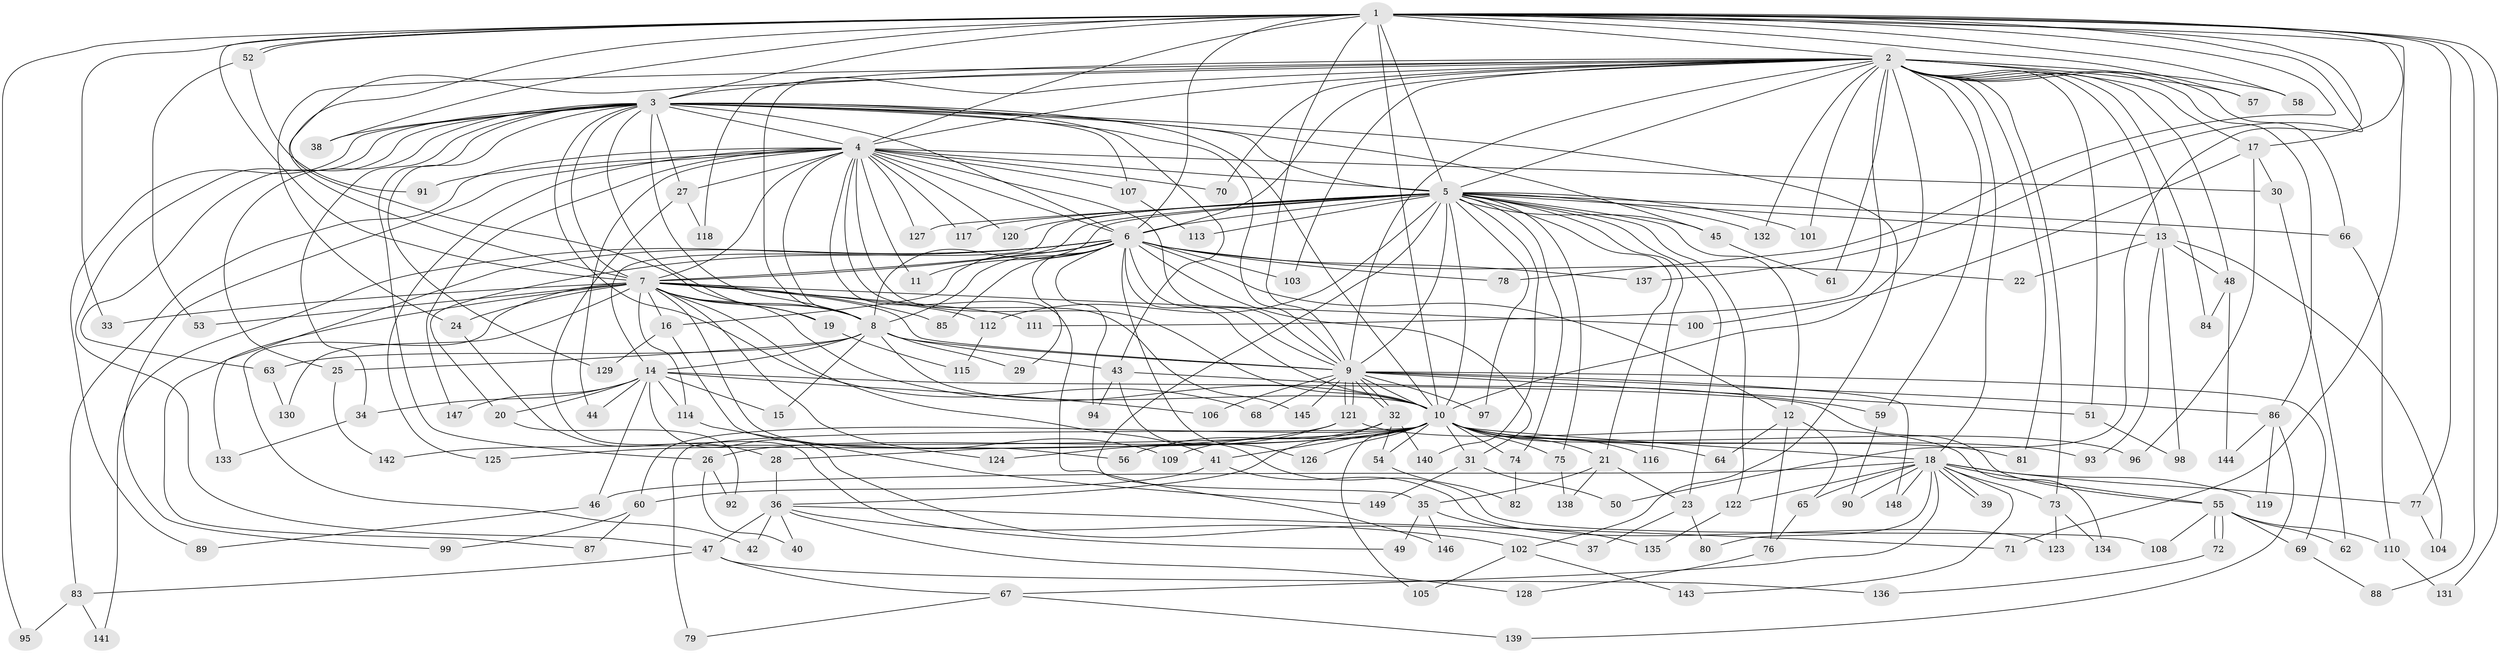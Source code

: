 // Generated by graph-tools (version 1.1) at 2025/01/03/09/25 03:01:24]
// undirected, 149 vertices, 323 edges
graph export_dot {
graph [start="1"]
  node [color=gray90,style=filled];
  1;
  2;
  3;
  4;
  5;
  6;
  7;
  8;
  9;
  10;
  11;
  12;
  13;
  14;
  15;
  16;
  17;
  18;
  19;
  20;
  21;
  22;
  23;
  24;
  25;
  26;
  27;
  28;
  29;
  30;
  31;
  32;
  33;
  34;
  35;
  36;
  37;
  38;
  39;
  40;
  41;
  42;
  43;
  44;
  45;
  46;
  47;
  48;
  49;
  50;
  51;
  52;
  53;
  54;
  55;
  56;
  57;
  58;
  59;
  60;
  61;
  62;
  63;
  64;
  65;
  66;
  67;
  68;
  69;
  70;
  71;
  72;
  73;
  74;
  75;
  76;
  77;
  78;
  79;
  80;
  81;
  82;
  83;
  84;
  85;
  86;
  87;
  88;
  89;
  90;
  91;
  92;
  93;
  94;
  95;
  96;
  97;
  98;
  99;
  100;
  101;
  102;
  103;
  104;
  105;
  106;
  107;
  108;
  109;
  110;
  111;
  112;
  113;
  114;
  115;
  116;
  117;
  118;
  119;
  120;
  121;
  122;
  123;
  124;
  125;
  126;
  127;
  128;
  129;
  130;
  131;
  132;
  133;
  134;
  135;
  136;
  137;
  138;
  139;
  140;
  141;
  142;
  143;
  144;
  145;
  146;
  147;
  148;
  149;
  1 -- 2;
  1 -- 3;
  1 -- 4;
  1 -- 5;
  1 -- 6;
  1 -- 7;
  1 -- 8;
  1 -- 9;
  1 -- 10;
  1 -- 17;
  1 -- 33;
  1 -- 38;
  1 -- 50;
  1 -- 52;
  1 -- 52;
  1 -- 57;
  1 -- 58;
  1 -- 71;
  1 -- 77;
  1 -- 78;
  1 -- 88;
  1 -- 95;
  1 -- 131;
  1 -- 137;
  2 -- 3;
  2 -- 4;
  2 -- 5;
  2 -- 6;
  2 -- 7;
  2 -- 8;
  2 -- 9;
  2 -- 10;
  2 -- 13;
  2 -- 17;
  2 -- 18;
  2 -- 24;
  2 -- 48;
  2 -- 51;
  2 -- 57;
  2 -- 58;
  2 -- 59;
  2 -- 61;
  2 -- 66;
  2 -- 70;
  2 -- 73;
  2 -- 81;
  2 -- 84;
  2 -- 86;
  2 -- 101;
  2 -- 103;
  2 -- 111;
  2 -- 118;
  2 -- 132;
  3 -- 4;
  3 -- 5;
  3 -- 6;
  3 -- 7;
  3 -- 8;
  3 -- 9;
  3 -- 10;
  3 -- 19;
  3 -- 25;
  3 -- 26;
  3 -- 27;
  3 -- 34;
  3 -- 38;
  3 -- 43;
  3 -- 45;
  3 -- 47;
  3 -- 63;
  3 -- 68;
  3 -- 89;
  3 -- 102;
  3 -- 107;
  3 -- 129;
  4 -- 5;
  4 -- 6;
  4 -- 7;
  4 -- 8;
  4 -- 9;
  4 -- 10;
  4 -- 11;
  4 -- 27;
  4 -- 30;
  4 -- 44;
  4 -- 70;
  4 -- 83;
  4 -- 91;
  4 -- 99;
  4 -- 107;
  4 -- 117;
  4 -- 120;
  4 -- 125;
  4 -- 127;
  4 -- 145;
  4 -- 146;
  4 -- 147;
  5 -- 6;
  5 -- 7;
  5 -- 8;
  5 -- 9;
  5 -- 10;
  5 -- 12;
  5 -- 13;
  5 -- 14;
  5 -- 21;
  5 -- 23;
  5 -- 35;
  5 -- 45;
  5 -- 66;
  5 -- 74;
  5 -- 75;
  5 -- 97;
  5 -- 101;
  5 -- 112;
  5 -- 113;
  5 -- 116;
  5 -- 117;
  5 -- 120;
  5 -- 122;
  5 -- 127;
  5 -- 132;
  5 -- 140;
  6 -- 7;
  6 -- 8;
  6 -- 9;
  6 -- 10;
  6 -- 11;
  6 -- 12;
  6 -- 16;
  6 -- 20;
  6 -- 22;
  6 -- 29;
  6 -- 31;
  6 -- 78;
  6 -- 85;
  6 -- 94;
  6 -- 103;
  6 -- 126;
  6 -- 133;
  6 -- 137;
  6 -- 141;
  7 -- 8;
  7 -- 9;
  7 -- 10;
  7 -- 16;
  7 -- 19;
  7 -- 24;
  7 -- 33;
  7 -- 41;
  7 -- 42;
  7 -- 53;
  7 -- 56;
  7 -- 85;
  7 -- 87;
  7 -- 100;
  7 -- 109;
  7 -- 111;
  7 -- 112;
  7 -- 114;
  7 -- 130;
  8 -- 9;
  8 -- 10;
  8 -- 14;
  8 -- 15;
  8 -- 25;
  8 -- 29;
  8 -- 43;
  8 -- 63;
  9 -- 10;
  9 -- 32;
  9 -- 32;
  9 -- 51;
  9 -- 68;
  9 -- 69;
  9 -- 86;
  9 -- 97;
  9 -- 106;
  9 -- 121;
  9 -- 121;
  9 -- 145;
  9 -- 148;
  10 -- 18;
  10 -- 21;
  10 -- 26;
  10 -- 28;
  10 -- 31;
  10 -- 41;
  10 -- 54;
  10 -- 60;
  10 -- 64;
  10 -- 74;
  10 -- 75;
  10 -- 79;
  10 -- 81;
  10 -- 93;
  10 -- 96;
  10 -- 105;
  10 -- 109;
  10 -- 116;
  10 -- 126;
  10 -- 142;
  12 -- 64;
  12 -- 65;
  12 -- 76;
  13 -- 22;
  13 -- 48;
  13 -- 93;
  13 -- 98;
  13 -- 104;
  14 -- 15;
  14 -- 20;
  14 -- 34;
  14 -- 37;
  14 -- 44;
  14 -- 46;
  14 -- 55;
  14 -- 106;
  14 -- 114;
  14 -- 147;
  16 -- 124;
  16 -- 129;
  17 -- 30;
  17 -- 96;
  17 -- 100;
  18 -- 39;
  18 -- 39;
  18 -- 46;
  18 -- 55;
  18 -- 65;
  18 -- 67;
  18 -- 73;
  18 -- 77;
  18 -- 80;
  18 -- 90;
  18 -- 119;
  18 -- 122;
  18 -- 143;
  18 -- 148;
  19 -- 115;
  20 -- 92;
  21 -- 23;
  21 -- 35;
  21 -- 138;
  23 -- 37;
  23 -- 80;
  24 -- 28;
  25 -- 142;
  26 -- 40;
  26 -- 92;
  27 -- 49;
  27 -- 118;
  28 -- 36;
  30 -- 62;
  31 -- 50;
  31 -- 149;
  32 -- 36;
  32 -- 54;
  32 -- 56;
  32 -- 140;
  34 -- 133;
  35 -- 49;
  35 -- 135;
  35 -- 146;
  36 -- 40;
  36 -- 42;
  36 -- 47;
  36 -- 71;
  36 -- 102;
  36 -- 128;
  41 -- 60;
  41 -- 123;
  43 -- 59;
  43 -- 94;
  43 -- 108;
  45 -- 61;
  46 -- 89;
  47 -- 67;
  47 -- 83;
  47 -- 136;
  48 -- 84;
  48 -- 144;
  51 -- 98;
  52 -- 53;
  52 -- 91;
  54 -- 82;
  55 -- 62;
  55 -- 69;
  55 -- 72;
  55 -- 72;
  55 -- 108;
  55 -- 110;
  59 -- 90;
  60 -- 87;
  60 -- 99;
  63 -- 130;
  65 -- 76;
  66 -- 110;
  67 -- 79;
  67 -- 139;
  69 -- 88;
  72 -- 136;
  73 -- 123;
  73 -- 134;
  74 -- 82;
  75 -- 138;
  76 -- 128;
  77 -- 104;
  83 -- 95;
  83 -- 141;
  86 -- 119;
  86 -- 139;
  86 -- 144;
  102 -- 105;
  102 -- 143;
  107 -- 113;
  110 -- 131;
  112 -- 115;
  114 -- 149;
  121 -- 124;
  121 -- 125;
  121 -- 134;
  122 -- 135;
}

